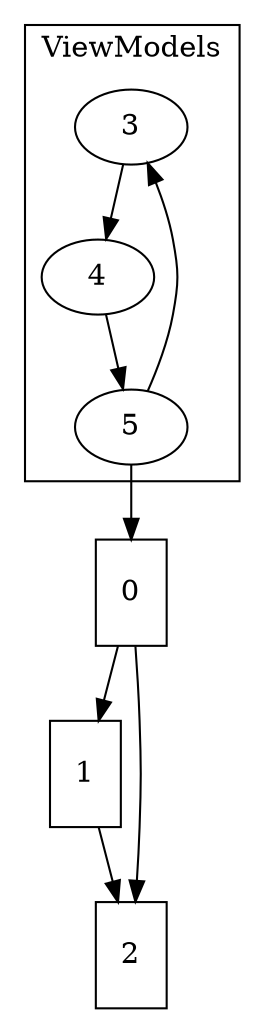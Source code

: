 digraph g {
	node [label="\N"];
	graph [bb="0,0,106,484"];
	subgraph cluster0 {
		graph [label=ViewModels, bb="8,256,98,476"];
		3 [width="0.75", height="0.5", pos="53,426"];
		4 [width="0.75", height="0.5", pos="43,354"];
		5 [width="0.75", height="0.5", pos="53,282"];
		3 -> 4 [pos="e,45.557,372.41 50.477,407.83 49.407,400.13 48.135,390.97 46.947,382.42"];
		4 -> 5 [pos="e,50.443,300.41 45.523,335.83 46.593,328.13 47.865,318.97 49.053,310.42"];
		5 -> 3 [pos="e,63.508,409.22 63.508,298.78 69.333,309.09 75.991,322.81 79,336 82.56,351.6 82.56,356.4 79,372 76.79,381.68 72.612,391.66 68.242\
,400.35"];
	}
	0 [width="0.47222", height="0.70833", shape=rect, fixesize=true, pos="53,202"];
	1 [width="0.47222", height="0.70833", shape=rect, fixesize=true, pos="31,114"];
	2 [width="0.47222", height="0.70833", shape=rect, fixesize=true, pos="53,26"];
	5 -> 0 [pos="e,53,227.66 53,263.85 53,256.16 53,246.92 53,237.95"];
	0 -> 1 [pos="e,37.435,139.74 46.518,176.07 44.437,167.75 42.095,158.38 39.873,149.49"];
	0 -> 2 [pos="e,55.025,51.622 55.025,176.38 55.811,165.21 56.614,151.97 57,140 57.744,116.9 57.744,111.1 57,88 56.726,79.493 56.241,70.339 55.701\
,61.745"];
	1 -> 2 [pos="e,46.565,51.742 37.482,88.073 39.563,79.748 41.905,70.378 44.127,61.49"];
}

